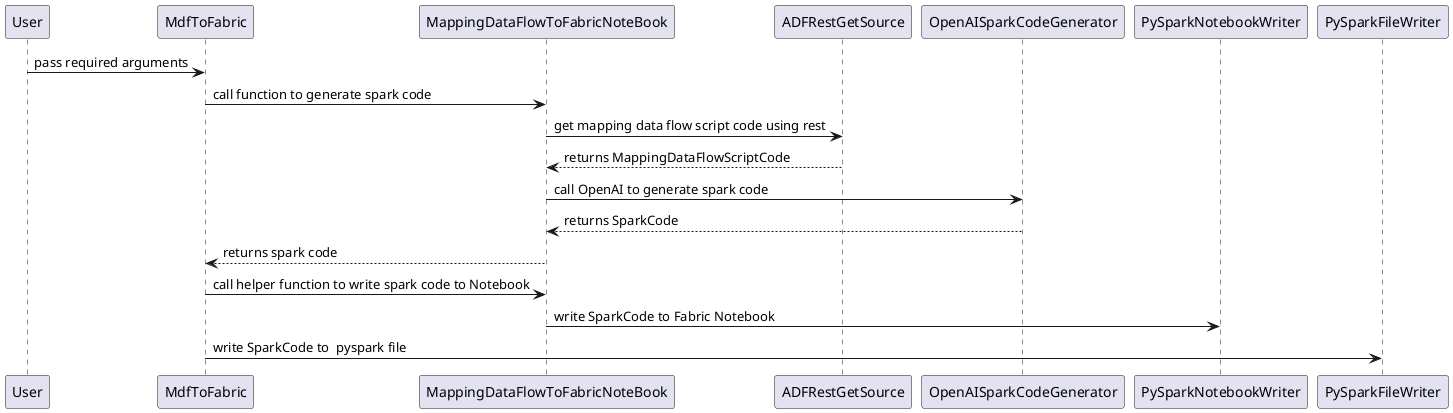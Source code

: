 @startuml
skinparam linetype polyline
skinparam linetype ortho
User -> MdfToFabric : pass required arguments
MdfToFabric -> MappingDataFlowToFabricNoteBook : call function to generate spark code
MappingDataFlowToFabricNoteBook -> ADFRestGetSource :  get mapping data flow script code using rest
ADFRestGetSource --> MappingDataFlowToFabricNoteBook : returns MappingDataFlowScriptCode
MappingDataFlowToFabricNoteBook -> OpenAISparkCodeGenerator : call OpenAI to generate spark code
OpenAISparkCodeGenerator --> MappingDataFlowToFabricNoteBook : returns SparkCode
MappingDataFlowToFabricNoteBook --> MdfToFabric : returns spark code
MdfToFabric -> MappingDataFlowToFabricNoteBook: call helper function to write spark code to Notebook
MappingDataFlowToFabricNoteBook -> PySparkNotebookWriter : write SparkCode to Fabric Notebook
MdfToFabric -> PySparkFileWriter : write SparkCode to  pyspark file
@enduml